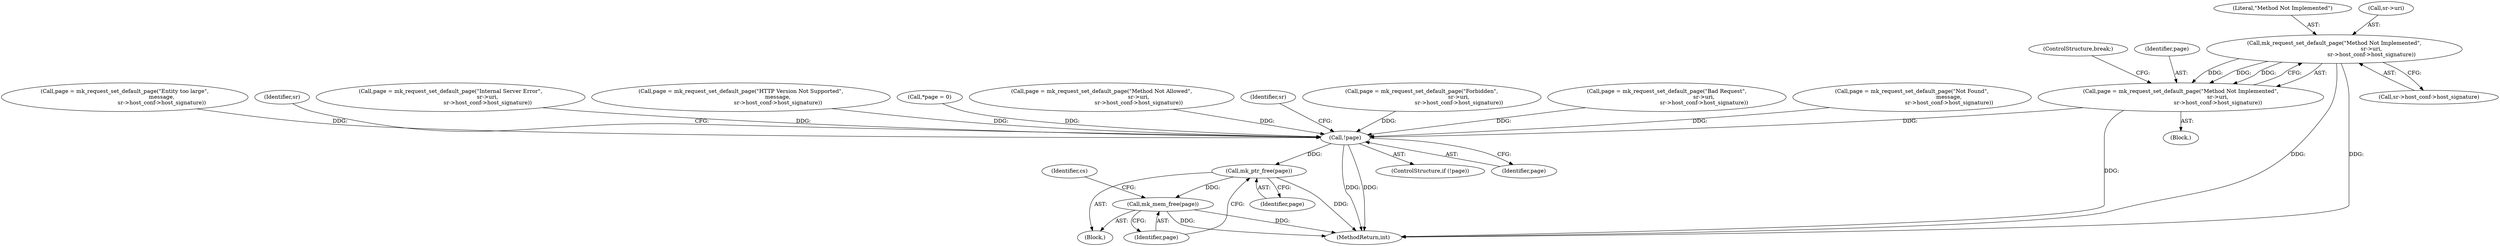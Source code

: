 digraph "0_monkey_b2d0e6f92310bb14a15aa2f8e96e1fb5379776dd@pointer" {
"1000329" [label="(Call,mk_request_set_default_page(\"Method Not Implemented\",\n                                           sr->uri,\n                                           sr->host_conf->host_signature))"];
"1000327" [label="(Call,page = mk_request_set_default_page(\"Method Not Implemented\",\n                                           sr->uri,\n                                           sr->host_conf->host_signature))"];
"1000411" [label="(Call,!page)"];
"1000456" [label="(Call,mk_ptr_free(page))"];
"1000458" [label="(Call,mk_mem_free(page))"];
"1000327" [label="(Call,page = mk_request_set_default_page(\"Method Not Implemented\",\n                                           sr->uri,\n                                           sr->host_conf->host_signature))"];
"1000439" [label="(Block,)"];
"1000467" [label="(MethodReturn,int)"];
"1000330" [label="(Literal,\"Method Not Implemented\")"];
"1000427" [label="(Identifier,sr)"];
"1000462" [label="(Identifier,cs)"];
"1000246" [label="(Call,page = mk_request_set_default_page(\"Forbidden\",\n                                           sr->uri,\n                                           sr->host_conf->host_signature))"];
"1000411" [label="(Call,!page)"];
"1000334" [label="(Call,sr->host_conf->host_signature)"];
"1000232" [label="(Call,page = mk_request_set_default_page(\"Bad Request\",\n                                           sr->uri,\n                                           sr->host_conf->host_signature))"];
"1000331" [label="(Call,sr->uri)"];
"1000270" [label="(Call,page = mk_request_set_default_page(\"Not Found\",\n                                           message,\n                                           sr->host_conf->host_signature))"];
"1000458" [label="(Call,mk_mem_free(page))"];
"1000295" [label="(Call,page = mk_request_set_default_page(\"Entity too large\",\n                                           message,\n                                           sr->host_conf->host_signature))"];
"1000418" [label="(Identifier,sr)"];
"1000457" [label="(Identifier,page)"];
"1000230" [label="(Block,)"];
"1000410" [label="(ControlStructure,if (!page))"];
"1000341" [label="(Call,page = mk_request_set_default_page(\"Internal Server Error\",\n                                           sr->uri,\n                                           sr->host_conf->host_signature))"];
"1000329" [label="(Call,mk_request_set_default_page(\"Method Not Implemented\",\n                                           sr->uri,\n                                           sr->host_conf->host_signature))"];
"1000358" [label="(Call,page = mk_request_set_default_page(\"HTTP Version Not Supported\",\n                                           message,\n                                           sr->host_conf->host_signature))"];
"1000114" [label="(Call,*page = 0)"];
"1000412" [label="(Identifier,page)"];
"1000339" [label="(ControlStructure,break;)"];
"1000459" [label="(Identifier,page)"];
"1000328" [label="(Identifier,page)"];
"1000310" [label="(Call,page = mk_request_set_default_page(\"Method Not Allowed\",\n                                           sr->uri,\n                                           sr->host_conf->host_signature))"];
"1000456" [label="(Call,mk_ptr_free(page))"];
"1000329" -> "1000327"  [label="AST: "];
"1000329" -> "1000334"  [label="CFG: "];
"1000330" -> "1000329"  [label="AST: "];
"1000331" -> "1000329"  [label="AST: "];
"1000334" -> "1000329"  [label="AST: "];
"1000327" -> "1000329"  [label="CFG: "];
"1000329" -> "1000467"  [label="DDG: "];
"1000329" -> "1000467"  [label="DDG: "];
"1000329" -> "1000327"  [label="DDG: "];
"1000329" -> "1000327"  [label="DDG: "];
"1000329" -> "1000327"  [label="DDG: "];
"1000327" -> "1000230"  [label="AST: "];
"1000328" -> "1000327"  [label="AST: "];
"1000339" -> "1000327"  [label="CFG: "];
"1000327" -> "1000467"  [label="DDG: "];
"1000327" -> "1000411"  [label="DDG: "];
"1000411" -> "1000410"  [label="AST: "];
"1000411" -> "1000412"  [label="CFG: "];
"1000412" -> "1000411"  [label="AST: "];
"1000418" -> "1000411"  [label="CFG: "];
"1000427" -> "1000411"  [label="CFG: "];
"1000411" -> "1000467"  [label="DDG: "];
"1000411" -> "1000467"  [label="DDG: "];
"1000232" -> "1000411"  [label="DDG: "];
"1000295" -> "1000411"  [label="DDG: "];
"1000310" -> "1000411"  [label="DDG: "];
"1000114" -> "1000411"  [label="DDG: "];
"1000341" -> "1000411"  [label="DDG: "];
"1000270" -> "1000411"  [label="DDG: "];
"1000246" -> "1000411"  [label="DDG: "];
"1000358" -> "1000411"  [label="DDG: "];
"1000411" -> "1000456"  [label="DDG: "];
"1000456" -> "1000439"  [label="AST: "];
"1000456" -> "1000457"  [label="CFG: "];
"1000457" -> "1000456"  [label="AST: "];
"1000459" -> "1000456"  [label="CFG: "];
"1000456" -> "1000467"  [label="DDG: "];
"1000456" -> "1000458"  [label="DDG: "];
"1000458" -> "1000439"  [label="AST: "];
"1000458" -> "1000459"  [label="CFG: "];
"1000459" -> "1000458"  [label="AST: "];
"1000462" -> "1000458"  [label="CFG: "];
"1000458" -> "1000467"  [label="DDG: "];
"1000458" -> "1000467"  [label="DDG: "];
}
